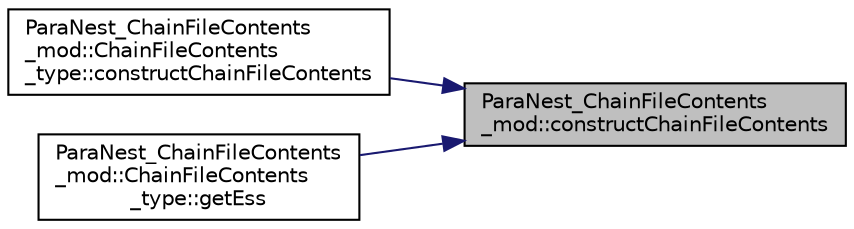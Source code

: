 digraph "ParaNest_ChainFileContents_mod::constructChainFileContents"
{
 // LATEX_PDF_SIZE
  edge [fontname="Helvetica",fontsize="10",labelfontname="Helvetica",labelfontsize="10"];
  node [fontname="Helvetica",fontsize="10",shape=record];
  rankdir="RL";
  Node1 [label="ParaNest_ChainFileContents\l_mod::constructChainFileContents",height=0.2,width=0.4,color="black", fillcolor="grey75", style="filled", fontcolor="black",tooltip="This is the constructor of the class ChainFileContents_type.  Return an object of class ChainFileCont..."];
  Node1 -> Node2 [dir="back",color="midnightblue",fontsize="10",style="solid",fontname="Helvetica"];
  Node2 [label="ParaNest_ChainFileContents\l_mod::ChainFileContents\l_type::constructChainFileContents",height=0.2,width=0.4,color="black", fillcolor="white", style="filled",URL="$structParaNest__ChainFileContents__mod_1_1ChainFileContents__type.html#a1362902d2d19dd4a13474a8156222c26",tooltip="This is the constructor of the class ChainFileContents_type.  Return an object of class ChainFileCont..."];
  Node1 -> Node3 [dir="back",color="midnightblue",fontsize="10",style="solid",fontname="Helvetica"];
  Node3 [label="ParaNest_ChainFileContents\l_mod::ChainFileContents\l_type::getEss",height=0.2,width=0.4,color="black", fillcolor="white", style="filled",URL="$structParaNest__ChainFileContents__mod_1_1ChainFileContents__type.html#acc231d09c5fb356ad58df491b71e7e3f",tooltip=" "];
}
